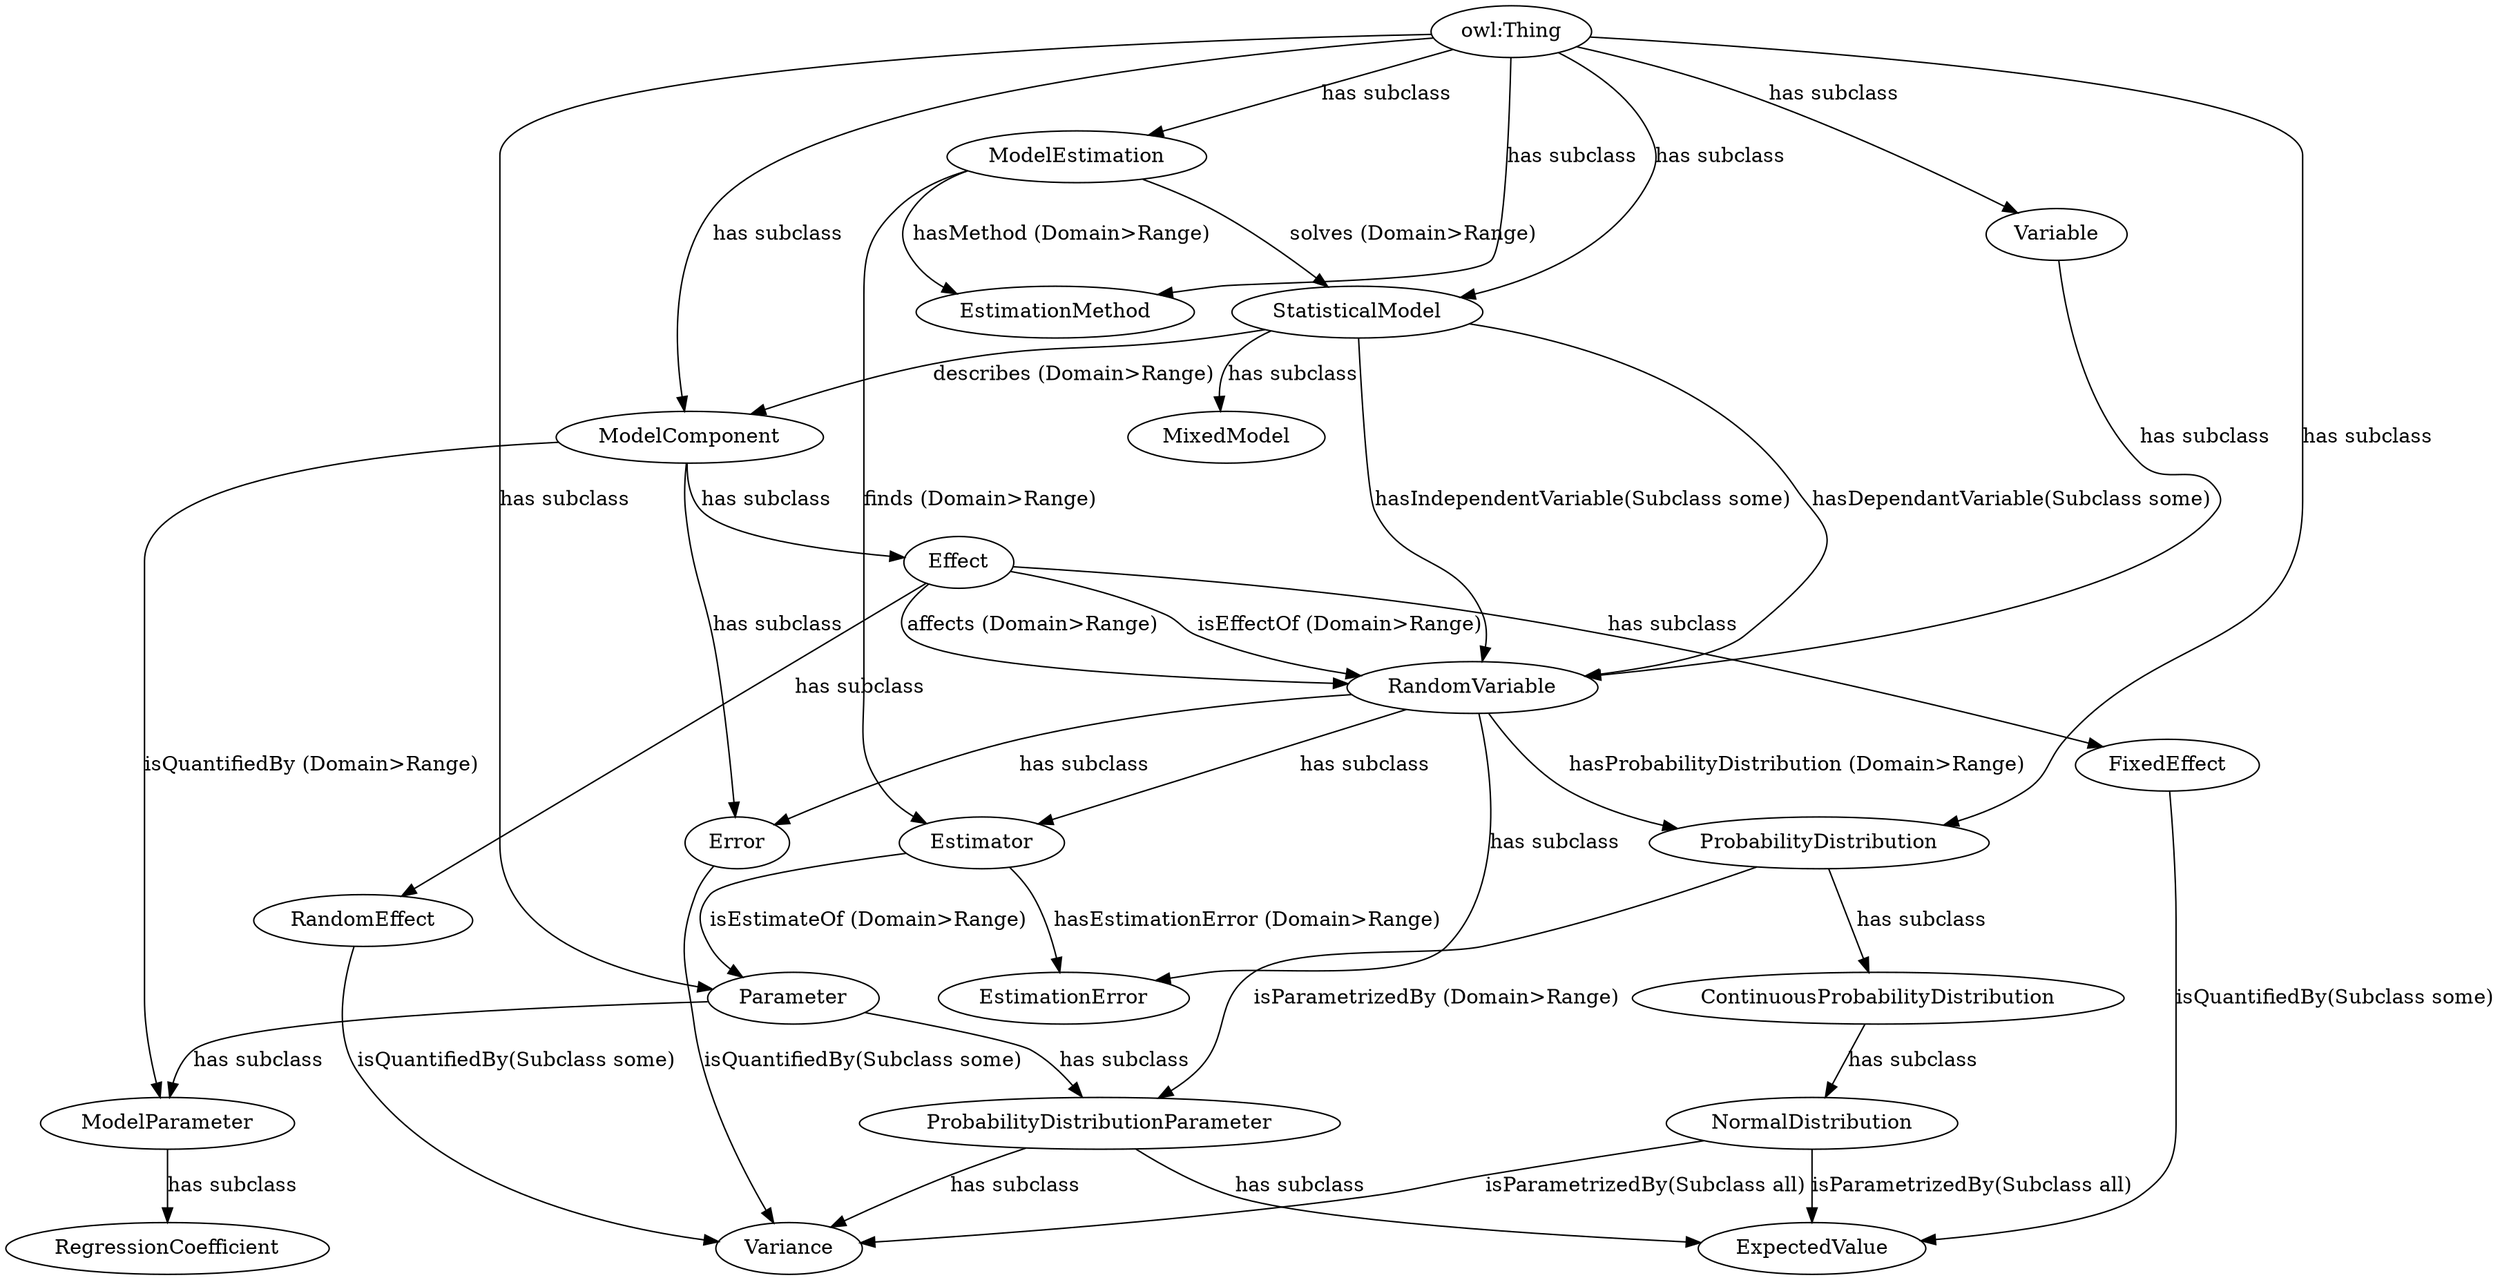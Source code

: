 digraph g {
	"RandomVariable" -> "Estimator" [label="has subclass"]
	"owl:Thing" -> "EstimationMethod" [label="has subclass"]
	"Estimator" -> "Parameter" [label="isEstimateOf (Domain>Range)"]
	"ModelComponent" -> "Error" [label="has subclass"]
	"ModelComponent" -> "Effect" [label="has subclass"]
	"StatisticalModel" -> "RandomVariable" [label="hasDependantVariable(Subclass some)"]
	"owl:Thing" -> "Variable" [label="has subclass"]
	"Error" -> "Variance" [label="isQuantifiedBy(Subclass some)"]
	"ProbabilityDistributionParameter" -> "ExpectedValue" [label="has subclass"]
	"ProbabilityDistribution" -> "ContinuousProbabilityDistribution" [label="has subclass"]
	"StatisticalModel" -> "RandomVariable" [label="hasIndependentVariable(Subclass some)"]
	"ProbabilityDistributionParameter" -> "Variance" [label="has subclass"]
	"owl:Thing" -> "StatisticalModel" [label="has subclass"]
	"ModelEstimation" -> "Estimator" [label="finds (Domain>Range)"]
	"RandomVariable" -> "Error" [label="has subclass"]
	"RandomVariable" -> "ProbabilityDistribution" [label="hasProbabilityDistribution (Domain>Range)"]
	"owl:Thing" -> "ModelComponent" [label="has subclass"]
	"Effect" -> "FixedEffect" [label="has subclass"]
	"ModelEstimation" -> "StatisticalModel" [label="solves (Domain>Range)"]
	"Effect" -> "RandomEffect" [label="has subclass"]
	"Effect" -> "RandomVariable" [label="isEffectOf (Domain>Range)"]
	"ModelParameter" -> "RegressionCoefficient" [label="has subclass"]
	"Parameter" -> "ProbabilityDistributionParameter" [label="has subclass"]
	"NormalDistribution" -> "Variance" [label="isParametrizedBy(Subclass all)"]
	"Estimator" -> "EstimationError" [label="hasEstimationError (Domain>Range)"]
	"owl:Thing" -> "Parameter" [label="has subclass"]
	"Variable" -> "RandomVariable" [label="has subclass"]
	"owl:Thing" -> "ModelEstimation" [label="has subclass"]
	"Effect" -> "RandomVariable" [label="affects (Domain>Range)"]
	"StatisticalModel" -> "ModelComponent" [label="describes (Domain>Range)"]
	"ModelComponent" -> "ModelParameter" [label="isQuantifiedBy (Domain>Range)"]
	"RandomEffect" -> "Variance" [label="isQuantifiedBy(Subclass some)"]
	"Parameter" -> "ModelParameter" [label="has subclass"]
	"StatisticalModel" -> "MixedModel" [label="has subclass"]
	"RandomVariable" -> "EstimationError" [label="has subclass"]
	"NormalDistribution" -> "ExpectedValue" [label="isParametrizedBy(Subclass all)"]
	"FixedEffect" -> "ExpectedValue" [label="isQuantifiedBy(Subclass some)"]
	"ModelEstimation" -> "EstimationMethod" [label="hasMethod (Domain>Range)"]
	"owl:Thing" -> "ProbabilityDistribution" [label="has subclass"]
	"ContinuousProbabilityDistribution" -> "NormalDistribution" [label="has subclass"]
	"ProbabilityDistribution" -> "ProbabilityDistributionParameter" [label="isParametrizedBy (Domain>Range)"]
}
